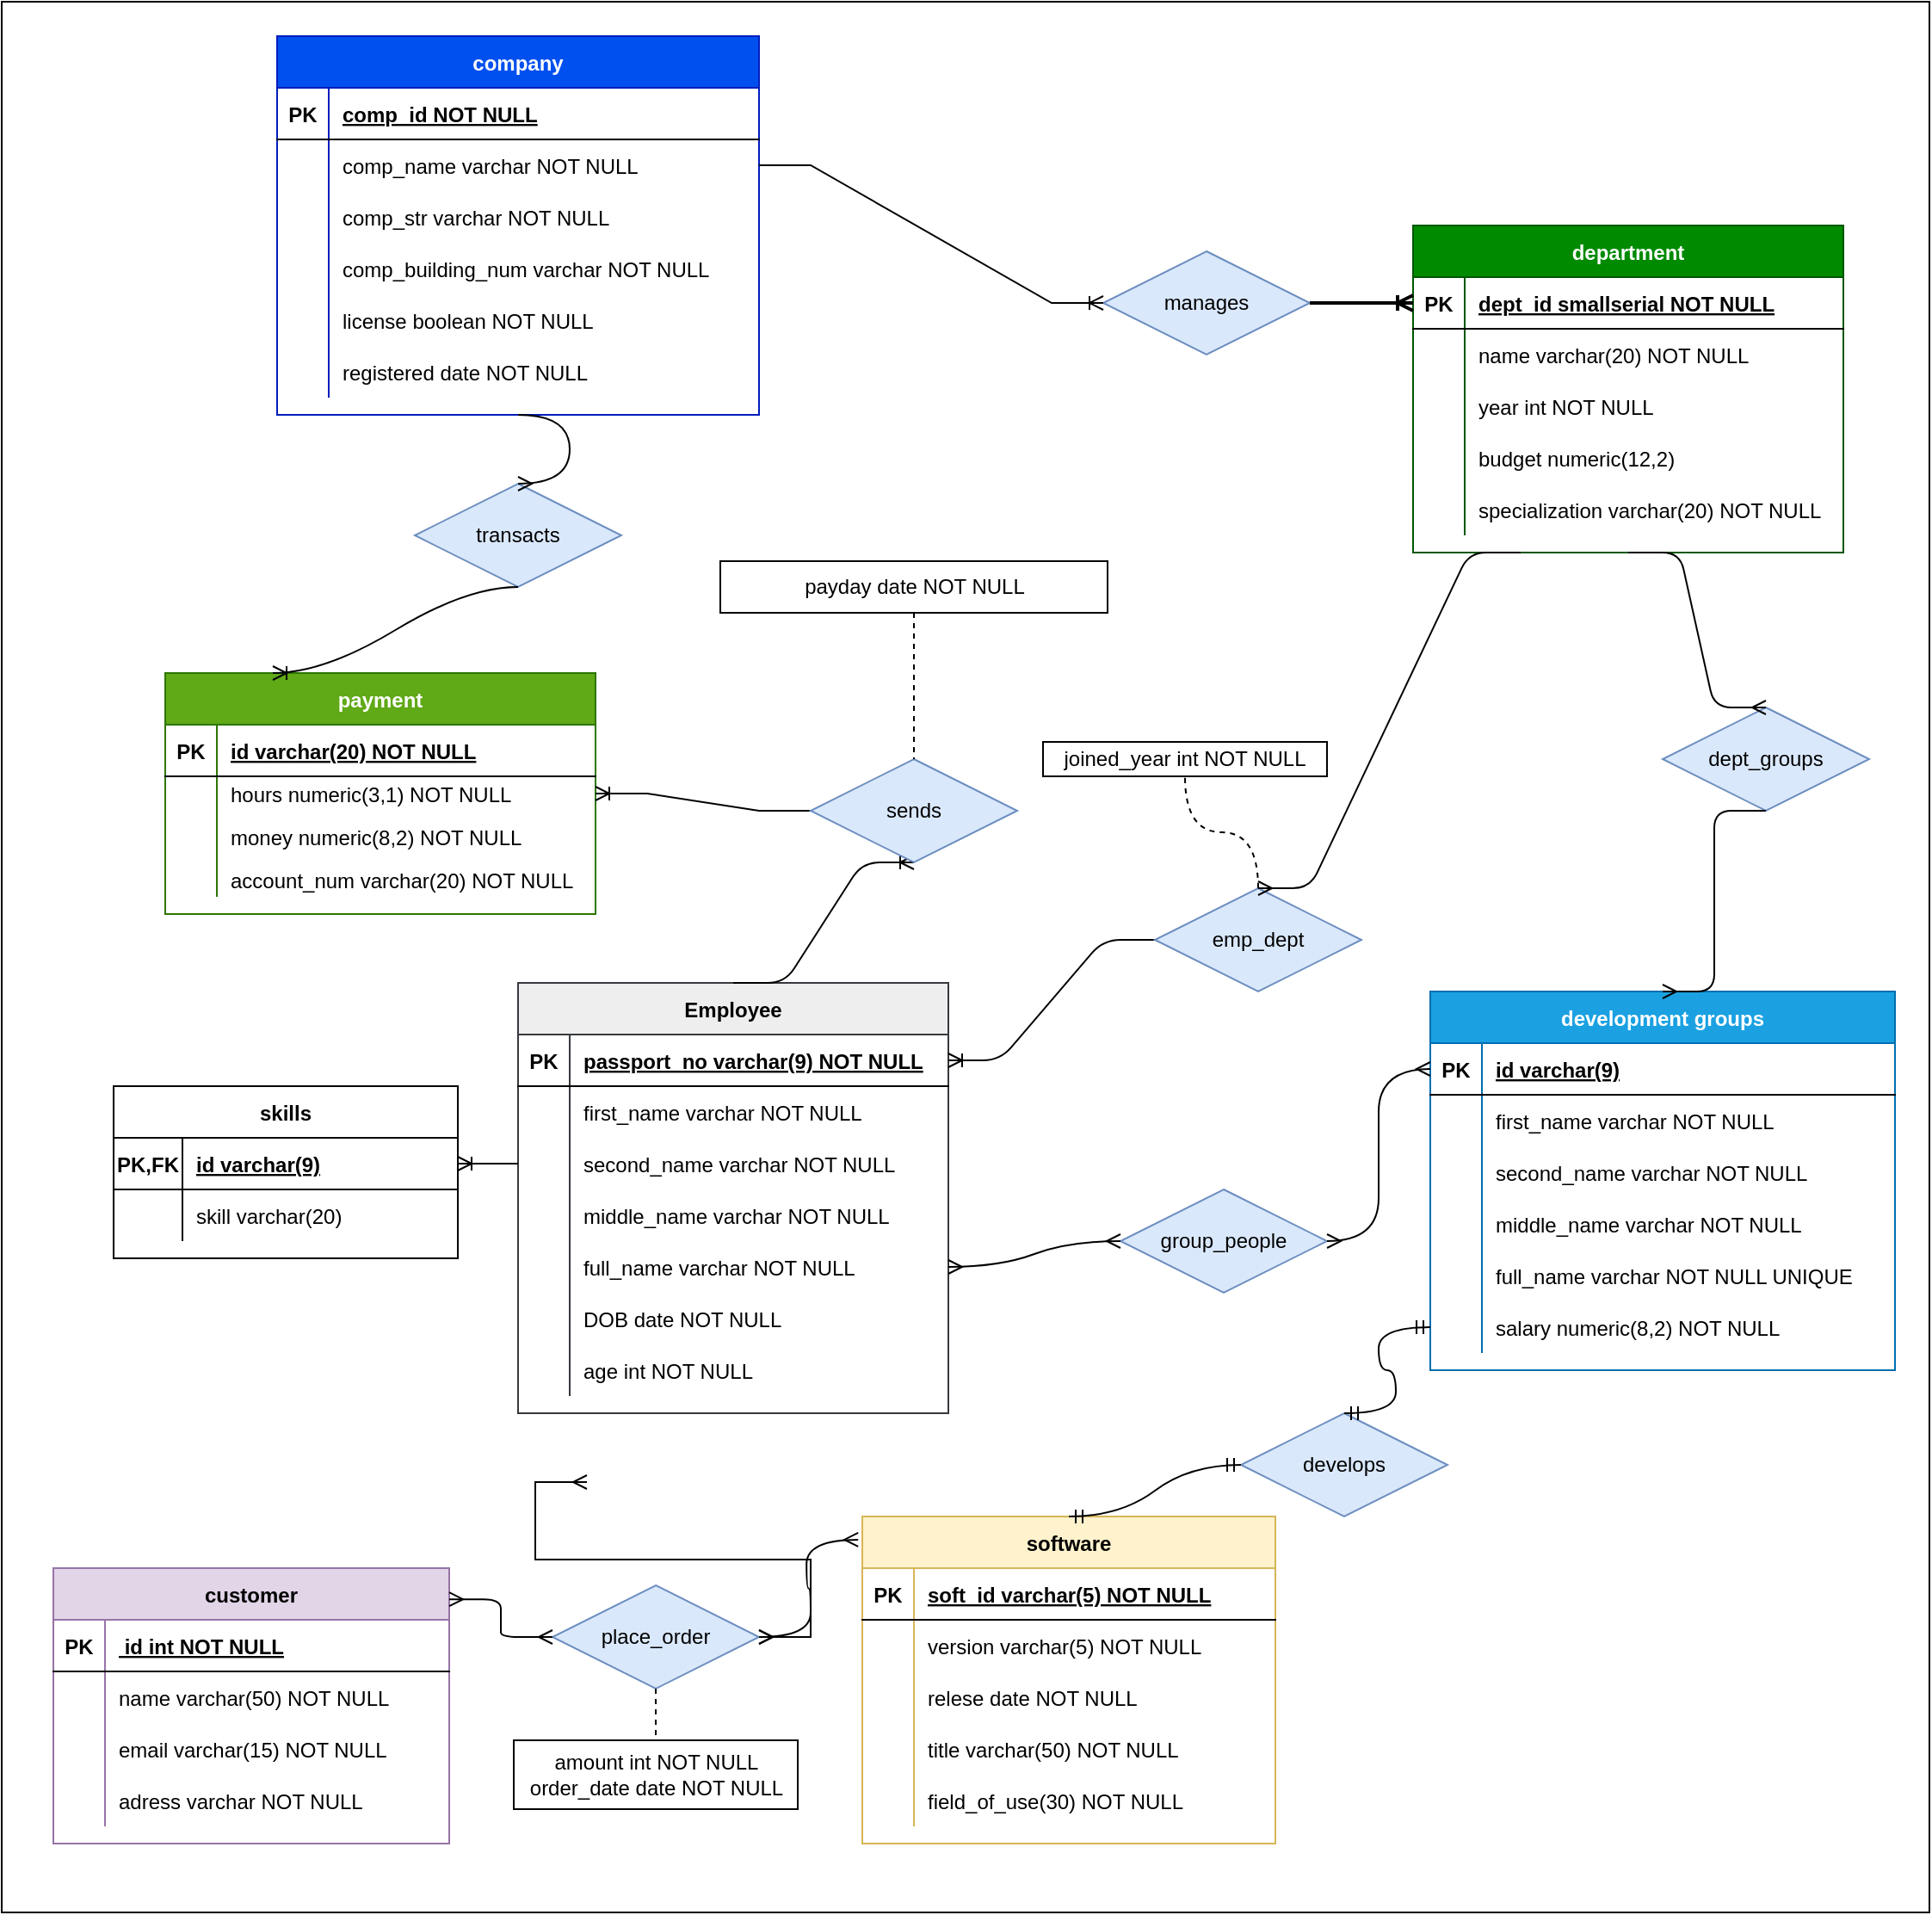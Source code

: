 <mxfile version="15.4.3" type="device"><diagram id="R2lEEEUBdFMjLlhIrx00" name="Page-1"><mxGraphModel dx="2386" dy="2462" grid="1" gridSize="10" guides="1" tooltips="1" connect="1" arrows="1" fold="1" page="1" pageScale="1" pageWidth="850" pageHeight="1100" math="0" shadow="0" extFonts="Permanent Marker^https://fonts.googleapis.com/css?family=Permanent+Marker"><root><mxCell id="0"/><mxCell id="1" parent="0"/><mxCell id="JhU7oohpDXUuP9-iR4YP-196" value="" style="rounded=0;whiteSpace=wrap;html=1;strokeColor=#000000;" vertex="1" parent="1"><mxGeometry x="160" y="-60" width="1120" height="1110" as="geometry"/></mxCell><mxCell id="JhU7oohpDXUuP9-iR4YP-2" value="Employee" style="shape=table;startSize=30;container=1;collapsible=1;childLayout=tableLayout;fixedRows=1;rowLines=0;fontStyle=1;align=center;resizeLast=1;fillColor=#eeeeee;strokeColor=#36393d;" vertex="1" parent="1"><mxGeometry x="460" y="510" width="250" height="250" as="geometry"/></mxCell><mxCell id="JhU7oohpDXUuP9-iR4YP-3" value="" style="shape=partialRectangle;collapsible=0;dropTarget=0;pointerEvents=0;fillColor=none;points=[[0,0.5],[1,0.5]];portConstraint=eastwest;top=0;left=0;right=0;bottom=1;" vertex="1" parent="JhU7oohpDXUuP9-iR4YP-2"><mxGeometry y="30" width="250" height="30" as="geometry"/></mxCell><mxCell id="JhU7oohpDXUuP9-iR4YP-4" value="PK" style="shape=partialRectangle;overflow=hidden;connectable=0;fillColor=none;top=0;left=0;bottom=0;right=0;fontStyle=1;" vertex="1" parent="JhU7oohpDXUuP9-iR4YP-3"><mxGeometry width="30" height="30" as="geometry"><mxRectangle width="30" height="30" as="alternateBounds"/></mxGeometry></mxCell><mxCell id="JhU7oohpDXUuP9-iR4YP-5" value="passport_no varchar(9) NOT NULL" style="shape=partialRectangle;overflow=hidden;connectable=0;fillColor=none;top=0;left=0;bottom=0;right=0;align=left;spacingLeft=6;fontStyle=5;" vertex="1" parent="JhU7oohpDXUuP9-iR4YP-3"><mxGeometry x="30" width="220" height="30" as="geometry"><mxRectangle width="220" height="30" as="alternateBounds"/></mxGeometry></mxCell><mxCell id="JhU7oohpDXUuP9-iR4YP-6" value="" style="shape=partialRectangle;collapsible=0;dropTarget=0;pointerEvents=0;fillColor=none;points=[[0,0.5],[1,0.5]];portConstraint=eastwest;top=0;left=0;right=0;bottom=0;" vertex="1" parent="JhU7oohpDXUuP9-iR4YP-2"><mxGeometry y="60" width="250" height="30" as="geometry"/></mxCell><mxCell id="JhU7oohpDXUuP9-iR4YP-7" value="" style="shape=partialRectangle;overflow=hidden;connectable=0;fillColor=none;top=0;left=0;bottom=0;right=0;" vertex="1" parent="JhU7oohpDXUuP9-iR4YP-6"><mxGeometry width="30" height="30" as="geometry"><mxRectangle width="30" height="30" as="alternateBounds"/></mxGeometry></mxCell><mxCell id="JhU7oohpDXUuP9-iR4YP-8" value="first_name varchar NOT NULL" style="shape=partialRectangle;overflow=hidden;connectable=0;fillColor=none;top=0;left=0;bottom=0;right=0;align=left;spacingLeft=6;" vertex="1" parent="JhU7oohpDXUuP9-iR4YP-6"><mxGeometry x="30" width="220" height="30" as="geometry"><mxRectangle width="220" height="30" as="alternateBounds"/></mxGeometry></mxCell><mxCell id="JhU7oohpDXUuP9-iR4YP-9" style="shape=partialRectangle;collapsible=0;dropTarget=0;pointerEvents=0;fillColor=none;points=[[0,0.5],[1,0.5]];portConstraint=eastwest;top=0;left=0;right=0;bottom=0;" vertex="1" parent="JhU7oohpDXUuP9-iR4YP-2"><mxGeometry y="90" width="250" height="30" as="geometry"/></mxCell><mxCell id="JhU7oohpDXUuP9-iR4YP-10" style="shape=partialRectangle;overflow=hidden;connectable=0;fillColor=none;top=0;left=0;bottom=0;right=0;" vertex="1" parent="JhU7oohpDXUuP9-iR4YP-9"><mxGeometry width="30" height="30" as="geometry"><mxRectangle width="30" height="30" as="alternateBounds"/></mxGeometry></mxCell><mxCell id="JhU7oohpDXUuP9-iR4YP-11" value="second_name varchar NOT NULL" style="shape=partialRectangle;overflow=hidden;connectable=0;fillColor=none;top=0;left=0;bottom=0;right=0;align=left;spacingLeft=6;" vertex="1" parent="JhU7oohpDXUuP9-iR4YP-9"><mxGeometry x="30" width="220" height="30" as="geometry"><mxRectangle width="220" height="30" as="alternateBounds"/></mxGeometry></mxCell><mxCell id="JhU7oohpDXUuP9-iR4YP-12" style="shape=partialRectangle;collapsible=0;dropTarget=0;pointerEvents=0;fillColor=none;points=[[0,0.5],[1,0.5]];portConstraint=eastwest;top=0;left=0;right=0;bottom=0;" vertex="1" parent="JhU7oohpDXUuP9-iR4YP-2"><mxGeometry y="120" width="250" height="30" as="geometry"/></mxCell><mxCell id="JhU7oohpDXUuP9-iR4YP-13" style="shape=partialRectangle;overflow=hidden;connectable=0;fillColor=none;top=0;left=0;bottom=0;right=0;" vertex="1" parent="JhU7oohpDXUuP9-iR4YP-12"><mxGeometry width="30" height="30" as="geometry"><mxRectangle width="30" height="30" as="alternateBounds"/></mxGeometry></mxCell><mxCell id="JhU7oohpDXUuP9-iR4YP-14" value="middle_name varchar NOT NULL" style="shape=partialRectangle;overflow=hidden;connectable=0;fillColor=none;top=0;left=0;bottom=0;right=0;align=left;spacingLeft=6;" vertex="1" parent="JhU7oohpDXUuP9-iR4YP-12"><mxGeometry x="30" width="220" height="30" as="geometry"><mxRectangle width="220" height="30" as="alternateBounds"/></mxGeometry></mxCell><mxCell id="JhU7oohpDXUuP9-iR4YP-15" style="shape=partialRectangle;collapsible=0;dropTarget=0;pointerEvents=0;fillColor=none;points=[[0,0.5],[1,0.5]];portConstraint=eastwest;top=0;left=0;right=0;bottom=0;" vertex="1" parent="JhU7oohpDXUuP9-iR4YP-2"><mxGeometry y="150" width="250" height="30" as="geometry"/></mxCell><mxCell id="JhU7oohpDXUuP9-iR4YP-16" style="shape=partialRectangle;overflow=hidden;connectable=0;fillColor=none;top=0;left=0;bottom=0;right=0;" vertex="1" parent="JhU7oohpDXUuP9-iR4YP-15"><mxGeometry width="30" height="30" as="geometry"><mxRectangle width="30" height="30" as="alternateBounds"/></mxGeometry></mxCell><mxCell id="JhU7oohpDXUuP9-iR4YP-17" value="full_name varchar NOT NULL" style="shape=partialRectangle;overflow=hidden;connectable=0;fillColor=none;top=0;left=0;bottom=0;right=0;align=left;spacingLeft=6;" vertex="1" parent="JhU7oohpDXUuP9-iR4YP-15"><mxGeometry x="30" width="220" height="30" as="geometry"><mxRectangle width="220" height="30" as="alternateBounds"/></mxGeometry></mxCell><mxCell id="JhU7oohpDXUuP9-iR4YP-18" style="shape=partialRectangle;collapsible=0;dropTarget=0;pointerEvents=0;fillColor=none;points=[[0,0.5],[1,0.5]];portConstraint=eastwest;top=0;left=0;right=0;bottom=0;" vertex="1" parent="JhU7oohpDXUuP9-iR4YP-2"><mxGeometry y="180" width="250" height="30" as="geometry"/></mxCell><mxCell id="JhU7oohpDXUuP9-iR4YP-19" style="shape=partialRectangle;overflow=hidden;connectable=0;fillColor=none;top=0;left=0;bottom=0;right=0;" vertex="1" parent="JhU7oohpDXUuP9-iR4YP-18"><mxGeometry width="30" height="30" as="geometry"><mxRectangle width="30" height="30" as="alternateBounds"/></mxGeometry></mxCell><mxCell id="JhU7oohpDXUuP9-iR4YP-20" value="DOB date NOT NULL" style="shape=partialRectangle;overflow=hidden;connectable=0;fillColor=none;top=0;left=0;bottom=0;right=0;align=left;spacingLeft=6;" vertex="1" parent="JhU7oohpDXUuP9-iR4YP-18"><mxGeometry x="30" width="220" height="30" as="geometry"><mxRectangle width="220" height="30" as="alternateBounds"/></mxGeometry></mxCell><mxCell id="JhU7oohpDXUuP9-iR4YP-21" style="shape=partialRectangle;collapsible=0;dropTarget=0;pointerEvents=0;fillColor=none;points=[[0,0.5],[1,0.5]];portConstraint=eastwest;top=0;left=0;right=0;bottom=0;" vertex="1" parent="JhU7oohpDXUuP9-iR4YP-2"><mxGeometry y="210" width="250" height="30" as="geometry"/></mxCell><mxCell id="JhU7oohpDXUuP9-iR4YP-22" style="shape=partialRectangle;overflow=hidden;connectable=0;fillColor=none;top=0;left=0;bottom=0;right=0;" vertex="1" parent="JhU7oohpDXUuP9-iR4YP-21"><mxGeometry width="30" height="30" as="geometry"><mxRectangle width="30" height="30" as="alternateBounds"/></mxGeometry></mxCell><mxCell id="JhU7oohpDXUuP9-iR4YP-23" value="age int NOT NULL" style="shape=partialRectangle;overflow=hidden;connectable=0;fillColor=none;top=0;left=0;bottom=0;right=0;align=left;spacingLeft=6;" vertex="1" parent="JhU7oohpDXUuP9-iR4YP-21"><mxGeometry x="30" width="220" height="30" as="geometry"><mxRectangle width="220" height="30" as="alternateBounds"/></mxGeometry></mxCell><mxCell id="JhU7oohpDXUuP9-iR4YP-24" value="payment" style="shape=table;startSize=30;container=1;collapsible=1;childLayout=tableLayout;fixedRows=1;rowLines=0;fontStyle=1;align=center;resizeLast=1;fillColor=#60a917;strokeColor=#2D7600;fontColor=#ffffff;" vertex="1" parent="1"><mxGeometry x="255" y="330" width="250" height="140" as="geometry"/></mxCell><mxCell id="JhU7oohpDXUuP9-iR4YP-25" value="" style="shape=partialRectangle;collapsible=0;dropTarget=0;pointerEvents=0;fillColor=none;points=[[0,0.5],[1,0.5]];portConstraint=eastwest;top=0;left=0;right=0;bottom=1;" vertex="1" parent="JhU7oohpDXUuP9-iR4YP-24"><mxGeometry y="30" width="250" height="30" as="geometry"/></mxCell><mxCell id="JhU7oohpDXUuP9-iR4YP-26" value="PK" style="shape=partialRectangle;overflow=hidden;connectable=0;fillColor=none;top=0;left=0;bottom=0;right=0;fontStyle=1;" vertex="1" parent="JhU7oohpDXUuP9-iR4YP-25"><mxGeometry width="30" height="30" as="geometry"><mxRectangle width="30" height="30" as="alternateBounds"/></mxGeometry></mxCell><mxCell id="JhU7oohpDXUuP9-iR4YP-27" value="id varchar(20) NOT NULL " style="shape=partialRectangle;overflow=hidden;connectable=0;fillColor=none;top=0;left=0;bottom=0;right=0;align=left;spacingLeft=6;fontStyle=5;" vertex="1" parent="JhU7oohpDXUuP9-iR4YP-25"><mxGeometry x="30" width="220" height="30" as="geometry"><mxRectangle width="220" height="30" as="alternateBounds"/></mxGeometry></mxCell><mxCell id="JhU7oohpDXUuP9-iR4YP-161" style="shape=partialRectangle;collapsible=0;dropTarget=0;pointerEvents=0;fillColor=none;points=[[0,0.5],[1,0.5]];portConstraint=eastwest;top=0;left=0;right=0;bottom=0;" vertex="1" parent="JhU7oohpDXUuP9-iR4YP-24"><mxGeometry y="60" width="250" height="20" as="geometry"/></mxCell><mxCell id="JhU7oohpDXUuP9-iR4YP-162" style="shape=partialRectangle;overflow=hidden;connectable=0;fillColor=none;top=0;left=0;bottom=0;right=0;" vertex="1" parent="JhU7oohpDXUuP9-iR4YP-161"><mxGeometry width="30" height="20" as="geometry"><mxRectangle width="30" height="20" as="alternateBounds"/></mxGeometry></mxCell><mxCell id="JhU7oohpDXUuP9-iR4YP-163" value="hours numeric(3,1) NOT NULL" style="shape=partialRectangle;overflow=hidden;connectable=0;fillColor=none;top=0;left=0;bottom=0;right=0;align=left;spacingLeft=6;" vertex="1" parent="JhU7oohpDXUuP9-iR4YP-161"><mxGeometry x="30" width="220" height="20" as="geometry"><mxRectangle width="220" height="20" as="alternateBounds"/></mxGeometry></mxCell><mxCell id="JhU7oohpDXUuP9-iR4YP-28" value="" style="shape=partialRectangle;collapsible=0;dropTarget=0;pointerEvents=0;fillColor=none;points=[[0,0.5],[1,0.5]];portConstraint=eastwest;top=0;left=0;right=0;bottom=0;" vertex="1" parent="JhU7oohpDXUuP9-iR4YP-24"><mxGeometry y="80" width="250" height="30" as="geometry"/></mxCell><mxCell id="JhU7oohpDXUuP9-iR4YP-29" value="" style="shape=partialRectangle;overflow=hidden;connectable=0;fillColor=none;top=0;left=0;bottom=0;right=0;" vertex="1" parent="JhU7oohpDXUuP9-iR4YP-28"><mxGeometry width="30" height="30" as="geometry"><mxRectangle width="30" height="30" as="alternateBounds"/></mxGeometry></mxCell><mxCell id="JhU7oohpDXUuP9-iR4YP-30" value="money numeric(8,2) NOT NULL" style="shape=partialRectangle;overflow=hidden;connectable=0;fillColor=none;top=0;left=0;bottom=0;right=0;align=left;spacingLeft=6;" vertex="1" parent="JhU7oohpDXUuP9-iR4YP-28"><mxGeometry x="30" width="220" height="30" as="geometry"><mxRectangle width="220" height="30" as="alternateBounds"/></mxGeometry></mxCell><mxCell id="JhU7oohpDXUuP9-iR4YP-164" style="shape=partialRectangle;collapsible=0;dropTarget=0;pointerEvents=0;fillColor=none;points=[[0,0.5],[1,0.5]];portConstraint=eastwest;top=0;left=0;right=0;bottom=0;" vertex="1" parent="JhU7oohpDXUuP9-iR4YP-24"><mxGeometry y="110" width="250" height="20" as="geometry"/></mxCell><mxCell id="JhU7oohpDXUuP9-iR4YP-165" style="shape=partialRectangle;overflow=hidden;connectable=0;fillColor=none;top=0;left=0;bottom=0;right=0;" vertex="1" parent="JhU7oohpDXUuP9-iR4YP-164"><mxGeometry width="30" height="20" as="geometry"><mxRectangle width="30" height="20" as="alternateBounds"/></mxGeometry></mxCell><mxCell id="JhU7oohpDXUuP9-iR4YP-166" value="account_num varchar(20) NOT NULL" style="shape=partialRectangle;overflow=hidden;connectable=0;fillColor=none;top=0;left=0;bottom=0;right=0;align=left;spacingLeft=6;" vertex="1" parent="JhU7oohpDXUuP9-iR4YP-164"><mxGeometry x="30" width="220" height="20" as="geometry"><mxRectangle width="220" height="20" as="alternateBounds"/></mxGeometry></mxCell><mxCell id="JhU7oohpDXUuP9-iR4YP-31" value="" style="edgeStyle=entityRelationEdgeStyle;fontSize=12;html=1;endArrow=ERoneToMany;rounded=0;exitX=0;exitY=0.5;exitDx=0;exitDy=0;" edge="1" parent="1" source="JhU7oohpDXUuP9-iR4YP-41" target="JhU7oohpDXUuP9-iR4YP-161"><mxGeometry width="100" height="100" relative="1" as="geometry"><mxPoint x="570" y="350" as="sourcePoint"/><mxPoint x="530" y="200" as="targetPoint"/></mxGeometry></mxCell><mxCell id="JhU7oohpDXUuP9-iR4YP-32" value="" style="edgeStyle=entityRelationEdgeStyle;fontSize=12;html=1;endArrow=ERoneToMany;rounded=1;entryX=0.5;entryY=1;entryDx=0;entryDy=0;exitX=0.5;exitY=0;exitDx=0;exitDy=0;" edge="1" parent="1" source="JhU7oohpDXUuP9-iR4YP-2" target="JhU7oohpDXUuP9-iR4YP-41"><mxGeometry width="100" height="100" relative="1" as="geometry"><mxPoint x="720" y="460" as="sourcePoint"/><mxPoint x="510" y="320" as="targetPoint"/></mxGeometry></mxCell><mxCell id="JhU7oohpDXUuP9-iR4YP-33" value="skills" style="shape=table;startSize=30;container=1;collapsible=1;childLayout=tableLayout;fixedRows=1;rowLines=0;fontStyle=1;align=center;resizeLast=1;strokeColor=default;" vertex="1" parent="1"><mxGeometry x="225" y="570" width="200" height="100" as="geometry"/></mxCell><mxCell id="JhU7oohpDXUuP9-iR4YP-34" value="" style="shape=partialRectangle;collapsible=0;dropTarget=0;pointerEvents=0;fillColor=none;top=0;left=0;bottom=1;right=0;points=[[0,0.5],[1,0.5]];portConstraint=eastwest;strokeColor=default;" vertex="1" parent="JhU7oohpDXUuP9-iR4YP-33"><mxGeometry y="30" width="200" height="30" as="geometry"/></mxCell><mxCell id="JhU7oohpDXUuP9-iR4YP-35" value="PK,FK" style="shape=partialRectangle;connectable=0;fillColor=none;top=0;left=0;bottom=0;right=0;fontStyle=1;overflow=hidden;strokeColor=default;" vertex="1" parent="JhU7oohpDXUuP9-iR4YP-34"><mxGeometry width="40" height="30" as="geometry"><mxRectangle width="40" height="30" as="alternateBounds"/></mxGeometry></mxCell><mxCell id="JhU7oohpDXUuP9-iR4YP-36" value="id varchar(9)" style="shape=partialRectangle;connectable=0;fillColor=none;top=0;left=0;bottom=0;right=0;align=left;spacingLeft=6;fontStyle=5;overflow=hidden;strokeColor=default;" vertex="1" parent="JhU7oohpDXUuP9-iR4YP-34"><mxGeometry x="40" width="160" height="30" as="geometry"><mxRectangle width="160" height="30" as="alternateBounds"/></mxGeometry></mxCell><mxCell id="JhU7oohpDXUuP9-iR4YP-37" value="" style="shape=partialRectangle;collapsible=0;dropTarget=0;pointerEvents=0;fillColor=none;top=0;left=0;bottom=0;right=0;points=[[0,0.5],[1,0.5]];portConstraint=eastwest;strokeColor=default;" vertex="1" parent="JhU7oohpDXUuP9-iR4YP-33"><mxGeometry y="60" width="200" height="30" as="geometry"/></mxCell><mxCell id="JhU7oohpDXUuP9-iR4YP-38" value="" style="shape=partialRectangle;connectable=0;fillColor=none;top=0;left=0;bottom=0;right=0;editable=1;overflow=hidden;strokeColor=default;" vertex="1" parent="JhU7oohpDXUuP9-iR4YP-37"><mxGeometry width="40" height="30" as="geometry"><mxRectangle width="40" height="30" as="alternateBounds"/></mxGeometry></mxCell><mxCell id="JhU7oohpDXUuP9-iR4YP-39" value="skill varchar(20)" style="shape=partialRectangle;connectable=0;fillColor=none;top=0;left=0;bottom=0;right=0;align=left;spacingLeft=6;overflow=hidden;strokeColor=default;" vertex="1" parent="JhU7oohpDXUuP9-iR4YP-37"><mxGeometry x="40" width="160" height="30" as="geometry"><mxRectangle width="160" height="30" as="alternateBounds"/></mxGeometry></mxCell><mxCell id="JhU7oohpDXUuP9-iR4YP-40" value="" style="edgeStyle=entityRelationEdgeStyle;fontSize=12;html=1;endArrow=ERoneToMany;rounded=0;exitX=0;exitY=0.5;exitDx=0;exitDy=0;entryX=1;entryY=0.5;entryDx=0;entryDy=0;" edge="1" parent="1" source="JhU7oohpDXUuP9-iR4YP-9" target="JhU7oohpDXUuP9-iR4YP-34"><mxGeometry width="100" height="100" relative="1" as="geometry"><mxPoint x="500" y="600" as="sourcePoint"/><mxPoint x="600" y="500" as="targetPoint"/></mxGeometry></mxCell><mxCell id="JhU7oohpDXUuP9-iR4YP-41" value="sends" style="shape=rhombus;perimeter=rhombusPerimeter;whiteSpace=wrap;html=1;align=center;strokeColor=#6c8ebf;fillColor=#dae8fc;" vertex="1" parent="1"><mxGeometry x="630" y="380" width="120" height="60" as="geometry"/></mxCell><mxCell id="JhU7oohpDXUuP9-iR4YP-42" value="&lt;span style=&quot;text-align: left&quot;&gt;payday date NOT NULL&lt;/span&gt;" style="whiteSpace=wrap;html=1;align=center;strokeColor=default;" vertex="1" parent="1"><mxGeometry x="577.5" y="265" width="225" height="30" as="geometry"/></mxCell><mxCell id="JhU7oohpDXUuP9-iR4YP-43" value="" style="endArrow=none;html=1;rounded=0;dashed=1;edgeStyle=orthogonalEdgeStyle;exitX=0.5;exitY=1;exitDx=0;exitDy=0;entryX=0.5;entryY=0;entryDx=0;entryDy=0;" edge="1" parent="1" source="JhU7oohpDXUuP9-iR4YP-42" target="JhU7oohpDXUuP9-iR4YP-41"><mxGeometry relative="1" as="geometry"><mxPoint x="560" y="320" as="sourcePoint"/><mxPoint x="720" y="320" as="targetPoint"/></mxGeometry></mxCell><mxCell id="JhU7oohpDXUuP9-iR4YP-44" value="customer" style="shape=table;startSize=30;container=1;collapsible=1;childLayout=tableLayout;fixedRows=1;rowLines=0;fontStyle=1;align=center;resizeLast=1;strokeColor=#9673a6;fillColor=#e1d5e7;" vertex="1" parent="1"><mxGeometry x="190" y="850" width="230" height="160" as="geometry"/></mxCell><mxCell id="JhU7oohpDXUuP9-iR4YP-45" value="" style="shape=partialRectangle;collapsible=0;dropTarget=0;pointerEvents=0;fillColor=none;top=0;left=0;bottom=1;right=0;points=[[0,0.5],[1,0.5]];portConstraint=eastwest;strokeColor=default;" vertex="1" parent="JhU7oohpDXUuP9-iR4YP-44"><mxGeometry y="30" width="230" height="30" as="geometry"/></mxCell><mxCell id="JhU7oohpDXUuP9-iR4YP-46" value="PK" style="shape=partialRectangle;connectable=0;fillColor=none;top=0;left=0;bottom=0;right=0;fontStyle=1;overflow=hidden;strokeColor=default;" vertex="1" parent="JhU7oohpDXUuP9-iR4YP-45"><mxGeometry width="30" height="30" as="geometry"><mxRectangle width="30" height="30" as="alternateBounds"/></mxGeometry></mxCell><mxCell id="JhU7oohpDXUuP9-iR4YP-47" value=" id int NOT NULL" style="shape=partialRectangle;connectable=0;fillColor=none;top=0;left=0;bottom=0;right=0;align=left;spacingLeft=6;fontStyle=5;overflow=hidden;strokeColor=default;" vertex="1" parent="JhU7oohpDXUuP9-iR4YP-45"><mxGeometry x="30" width="200" height="30" as="geometry"><mxRectangle width="200" height="30" as="alternateBounds"/></mxGeometry></mxCell><mxCell id="JhU7oohpDXUuP9-iR4YP-48" value="" style="shape=partialRectangle;collapsible=0;dropTarget=0;pointerEvents=0;fillColor=none;top=0;left=0;bottom=0;right=0;points=[[0,0.5],[1,0.5]];portConstraint=eastwest;strokeColor=default;" vertex="1" parent="JhU7oohpDXUuP9-iR4YP-44"><mxGeometry y="60" width="230" height="30" as="geometry"/></mxCell><mxCell id="JhU7oohpDXUuP9-iR4YP-49" value="" style="shape=partialRectangle;connectable=0;fillColor=none;top=0;left=0;bottom=0;right=0;editable=1;overflow=hidden;strokeColor=default;" vertex="1" parent="JhU7oohpDXUuP9-iR4YP-48"><mxGeometry width="30" height="30" as="geometry"><mxRectangle width="30" height="30" as="alternateBounds"/></mxGeometry></mxCell><mxCell id="JhU7oohpDXUuP9-iR4YP-50" value="name varchar(50) NOT NULL" style="shape=partialRectangle;connectable=0;fillColor=none;top=0;left=0;bottom=0;right=0;align=left;spacingLeft=6;overflow=hidden;strokeColor=default;" vertex="1" parent="JhU7oohpDXUuP9-iR4YP-48"><mxGeometry x="30" width="200" height="30" as="geometry"><mxRectangle width="200" height="30" as="alternateBounds"/></mxGeometry></mxCell><mxCell id="JhU7oohpDXUuP9-iR4YP-51" value="" style="shape=partialRectangle;collapsible=0;dropTarget=0;pointerEvents=0;fillColor=none;top=0;left=0;bottom=0;right=0;points=[[0,0.5],[1,0.5]];portConstraint=eastwest;strokeColor=default;" vertex="1" parent="JhU7oohpDXUuP9-iR4YP-44"><mxGeometry y="90" width="230" height="30" as="geometry"/></mxCell><mxCell id="JhU7oohpDXUuP9-iR4YP-52" value="" style="shape=partialRectangle;connectable=0;fillColor=none;top=0;left=0;bottom=0;right=0;editable=1;overflow=hidden;strokeColor=default;" vertex="1" parent="JhU7oohpDXUuP9-iR4YP-51"><mxGeometry width="30" height="30" as="geometry"><mxRectangle width="30" height="30" as="alternateBounds"/></mxGeometry></mxCell><mxCell id="JhU7oohpDXUuP9-iR4YP-53" value="email varchar(15) NOT NULL" style="shape=partialRectangle;connectable=0;fillColor=none;top=0;left=0;bottom=0;right=0;align=left;spacingLeft=6;overflow=hidden;strokeColor=default;" vertex="1" parent="JhU7oohpDXUuP9-iR4YP-51"><mxGeometry x="30" width="200" height="30" as="geometry"><mxRectangle width="200" height="30" as="alternateBounds"/></mxGeometry></mxCell><mxCell id="JhU7oohpDXUuP9-iR4YP-54" value="" style="shape=partialRectangle;collapsible=0;dropTarget=0;pointerEvents=0;fillColor=none;top=0;left=0;bottom=0;right=0;points=[[0,0.5],[1,0.5]];portConstraint=eastwest;strokeColor=default;" vertex="1" parent="JhU7oohpDXUuP9-iR4YP-44"><mxGeometry y="120" width="230" height="30" as="geometry"/></mxCell><mxCell id="JhU7oohpDXUuP9-iR4YP-55" value="" style="shape=partialRectangle;connectable=0;fillColor=none;top=0;left=0;bottom=0;right=0;editable=1;overflow=hidden;strokeColor=default;" vertex="1" parent="JhU7oohpDXUuP9-iR4YP-54"><mxGeometry width="30" height="30" as="geometry"><mxRectangle width="30" height="30" as="alternateBounds"/></mxGeometry></mxCell><mxCell id="JhU7oohpDXUuP9-iR4YP-56" value="adress varchar NOT NULL" style="shape=partialRectangle;connectable=0;fillColor=none;top=0;left=0;bottom=0;right=0;align=left;spacingLeft=6;overflow=hidden;strokeColor=default;" vertex="1" parent="JhU7oohpDXUuP9-iR4YP-54"><mxGeometry x="30" width="200" height="30" as="geometry"><mxRectangle width="200" height="30" as="alternateBounds"/></mxGeometry></mxCell><mxCell id="JhU7oohpDXUuP9-iR4YP-80" value="place_order" style="shape=rhombus;perimeter=rhombusPerimeter;whiteSpace=wrap;html=1;align=center;strokeColor=#6c8ebf;fillColor=#dae8fc;" vertex="1" parent="1"><mxGeometry x="480" y="860" width="120" height="60" as="geometry"/></mxCell><mxCell id="JhU7oohpDXUuP9-iR4YP-81" value="development groups" style="shape=table;startSize=30;container=1;collapsible=1;childLayout=tableLayout;fixedRows=1;rowLines=0;fontStyle=1;align=center;resizeLast=1;strokeColor=#006EAF;fillColor=#1ba1e2;fontColor=#ffffff;" vertex="1" parent="1"><mxGeometry x="990" y="515" width="270" height="220" as="geometry"/></mxCell><mxCell id="JhU7oohpDXUuP9-iR4YP-82" value="" style="shape=partialRectangle;collapsible=0;dropTarget=0;pointerEvents=0;fillColor=none;top=0;left=0;bottom=1;right=0;points=[[0,0.5],[1,0.5]];portConstraint=eastwest;strokeColor=#000000;" vertex="1" parent="JhU7oohpDXUuP9-iR4YP-81"><mxGeometry y="30" width="270" height="30" as="geometry"/></mxCell><mxCell id="JhU7oohpDXUuP9-iR4YP-83" value="PK" style="shape=partialRectangle;connectable=0;fillColor=none;top=0;left=0;bottom=0;right=0;fontStyle=1;overflow=hidden;strokeColor=#000000;" vertex="1" parent="JhU7oohpDXUuP9-iR4YP-82"><mxGeometry width="30" height="30" as="geometry"><mxRectangle width="30" height="30" as="alternateBounds"/></mxGeometry></mxCell><mxCell id="JhU7oohpDXUuP9-iR4YP-84" value="id varchar(9)" style="shape=partialRectangle;connectable=0;fillColor=none;top=0;left=0;bottom=0;right=0;align=left;spacingLeft=6;fontStyle=5;overflow=hidden;strokeColor=#000000;" vertex="1" parent="JhU7oohpDXUuP9-iR4YP-82"><mxGeometry x="30" width="240" height="30" as="geometry"><mxRectangle width="240" height="30" as="alternateBounds"/></mxGeometry></mxCell><mxCell id="JhU7oohpDXUuP9-iR4YP-85" value="" style="shape=partialRectangle;collapsible=0;dropTarget=0;pointerEvents=0;fillColor=none;top=0;left=0;bottom=0;right=0;points=[[0,0.5],[1,0.5]];portConstraint=eastwest;strokeColor=#000000;" vertex="1" parent="JhU7oohpDXUuP9-iR4YP-81"><mxGeometry y="60" width="270" height="30" as="geometry"/></mxCell><mxCell id="JhU7oohpDXUuP9-iR4YP-86" value="" style="shape=partialRectangle;connectable=0;fillColor=none;top=0;left=0;bottom=0;right=0;editable=1;overflow=hidden;strokeColor=#000000;" vertex="1" parent="JhU7oohpDXUuP9-iR4YP-85"><mxGeometry width="30" height="30" as="geometry"><mxRectangle width="30" height="30" as="alternateBounds"/></mxGeometry></mxCell><mxCell id="JhU7oohpDXUuP9-iR4YP-87" value="first_name varchar NOT NULL" style="shape=partialRectangle;connectable=0;fillColor=none;top=0;left=0;bottom=0;right=0;align=left;spacingLeft=6;overflow=hidden;strokeColor=#000000;" vertex="1" parent="JhU7oohpDXUuP9-iR4YP-85"><mxGeometry x="30" width="240" height="30" as="geometry"><mxRectangle width="240" height="30" as="alternateBounds"/></mxGeometry></mxCell><mxCell id="JhU7oohpDXUuP9-iR4YP-88" value="" style="shape=partialRectangle;collapsible=0;dropTarget=0;pointerEvents=0;fillColor=none;top=0;left=0;bottom=0;right=0;points=[[0,0.5],[1,0.5]];portConstraint=eastwest;strokeColor=#000000;" vertex="1" parent="JhU7oohpDXUuP9-iR4YP-81"><mxGeometry y="90" width="270" height="30" as="geometry"/></mxCell><mxCell id="JhU7oohpDXUuP9-iR4YP-89" value="" style="shape=partialRectangle;connectable=0;fillColor=none;top=0;left=0;bottom=0;right=0;editable=1;overflow=hidden;strokeColor=#000000;" vertex="1" parent="JhU7oohpDXUuP9-iR4YP-88"><mxGeometry width="30" height="30" as="geometry"><mxRectangle width="30" height="30" as="alternateBounds"/></mxGeometry></mxCell><mxCell id="JhU7oohpDXUuP9-iR4YP-90" value="second_name varchar NOT NULL" style="shape=partialRectangle;connectable=0;fillColor=none;top=0;left=0;bottom=0;right=0;align=left;spacingLeft=6;overflow=hidden;strokeColor=#000000;" vertex="1" parent="JhU7oohpDXUuP9-iR4YP-88"><mxGeometry x="30" width="240" height="30" as="geometry"><mxRectangle width="240" height="30" as="alternateBounds"/></mxGeometry></mxCell><mxCell id="JhU7oohpDXUuP9-iR4YP-91" value="" style="shape=partialRectangle;collapsible=0;dropTarget=0;pointerEvents=0;fillColor=none;top=0;left=0;bottom=0;right=0;points=[[0,0.5],[1,0.5]];portConstraint=eastwest;strokeColor=#000000;" vertex="1" parent="JhU7oohpDXUuP9-iR4YP-81"><mxGeometry y="120" width="270" height="30" as="geometry"/></mxCell><mxCell id="JhU7oohpDXUuP9-iR4YP-92" value="" style="shape=partialRectangle;connectable=0;fillColor=none;top=0;left=0;bottom=0;right=0;editable=1;overflow=hidden;strokeColor=#000000;" vertex="1" parent="JhU7oohpDXUuP9-iR4YP-91"><mxGeometry width="30" height="30" as="geometry"><mxRectangle width="30" height="30" as="alternateBounds"/></mxGeometry></mxCell><mxCell id="JhU7oohpDXUuP9-iR4YP-93" value="middle_name varchar NOT NULL" style="shape=partialRectangle;connectable=0;fillColor=none;top=0;left=0;bottom=0;right=0;align=left;spacingLeft=6;overflow=hidden;strokeColor=#000000;" vertex="1" parent="JhU7oohpDXUuP9-iR4YP-91"><mxGeometry x="30" width="240" height="30" as="geometry"><mxRectangle width="240" height="30" as="alternateBounds"/></mxGeometry></mxCell><mxCell id="JhU7oohpDXUuP9-iR4YP-94" style="shape=partialRectangle;collapsible=0;dropTarget=0;pointerEvents=0;fillColor=none;top=0;left=0;bottom=0;right=0;points=[[0,0.5],[1,0.5]];portConstraint=eastwest;strokeColor=#000000;" vertex="1" parent="JhU7oohpDXUuP9-iR4YP-81"><mxGeometry y="150" width="270" height="30" as="geometry"/></mxCell><mxCell id="JhU7oohpDXUuP9-iR4YP-95" style="shape=partialRectangle;connectable=0;fillColor=none;top=0;left=0;bottom=0;right=0;editable=1;overflow=hidden;strokeColor=#000000;" vertex="1" parent="JhU7oohpDXUuP9-iR4YP-94"><mxGeometry width="30" height="30" as="geometry"><mxRectangle width="30" height="30" as="alternateBounds"/></mxGeometry></mxCell><mxCell id="JhU7oohpDXUuP9-iR4YP-96" value="full_name varchar NOT NULL UNIQUE" style="shape=partialRectangle;connectable=0;fillColor=none;top=0;left=0;bottom=0;right=0;align=left;spacingLeft=6;overflow=hidden;strokeColor=#000000;" vertex="1" parent="JhU7oohpDXUuP9-iR4YP-94"><mxGeometry x="30" width="240" height="30" as="geometry"><mxRectangle width="240" height="30" as="alternateBounds"/></mxGeometry></mxCell><mxCell id="JhU7oohpDXUuP9-iR4YP-97" style="shape=partialRectangle;collapsible=0;dropTarget=0;pointerEvents=0;fillColor=none;top=0;left=0;bottom=0;right=0;points=[[0,0.5],[1,0.5]];portConstraint=eastwest;strokeColor=#000000;" vertex="1" parent="JhU7oohpDXUuP9-iR4YP-81"><mxGeometry y="180" width="270" height="30" as="geometry"/></mxCell><mxCell id="JhU7oohpDXUuP9-iR4YP-98" style="shape=partialRectangle;connectable=0;fillColor=none;top=0;left=0;bottom=0;right=0;editable=1;overflow=hidden;strokeColor=#000000;" vertex="1" parent="JhU7oohpDXUuP9-iR4YP-97"><mxGeometry width="30" height="30" as="geometry"><mxRectangle width="30" height="30" as="alternateBounds"/></mxGeometry></mxCell><mxCell id="JhU7oohpDXUuP9-iR4YP-99" value="salary numeric(8,2) NOT NULL" style="shape=partialRectangle;connectable=0;fillColor=none;top=0;left=0;bottom=0;right=0;align=left;spacingLeft=6;overflow=hidden;strokeColor=#000000;" vertex="1" parent="JhU7oohpDXUuP9-iR4YP-97"><mxGeometry x="30" width="240" height="30" as="geometry"><mxRectangle width="240" height="30" as="alternateBounds"/></mxGeometry></mxCell><mxCell id="JhU7oohpDXUuP9-iR4YP-100" value="department" style="shape=table;startSize=30;container=1;collapsible=1;childLayout=tableLayout;fixedRows=1;rowLines=0;fontStyle=1;align=center;resizeLast=1;strokeColor=#005700;fillColor=#008a00;fontColor=#ffffff;" vertex="1" parent="1"><mxGeometry x="980" y="70" width="250" height="190" as="geometry"/></mxCell><mxCell id="JhU7oohpDXUuP9-iR4YP-101" value="" style="shape=partialRectangle;collapsible=0;dropTarget=0;pointerEvents=0;fillColor=none;top=0;left=0;bottom=1;right=0;points=[[0,0.5],[1,0.5]];portConstraint=eastwest;strokeColor=#000000;" vertex="1" parent="JhU7oohpDXUuP9-iR4YP-100"><mxGeometry y="30" width="250" height="30" as="geometry"/></mxCell><mxCell id="JhU7oohpDXUuP9-iR4YP-102" value="PK" style="shape=partialRectangle;connectable=0;fillColor=none;top=0;left=0;bottom=0;right=0;fontStyle=1;overflow=hidden;strokeColor=#000000;" vertex="1" parent="JhU7oohpDXUuP9-iR4YP-101"><mxGeometry width="30" height="30" as="geometry"><mxRectangle width="30" height="30" as="alternateBounds"/></mxGeometry></mxCell><mxCell id="JhU7oohpDXUuP9-iR4YP-103" value="dept_id smallserial NOT NULL" style="shape=partialRectangle;connectable=0;fillColor=none;top=0;left=0;bottom=0;right=0;align=left;spacingLeft=6;fontStyle=5;overflow=hidden;strokeColor=#000000;" vertex="1" parent="JhU7oohpDXUuP9-iR4YP-101"><mxGeometry x="30" width="220" height="30" as="geometry"><mxRectangle width="220" height="30" as="alternateBounds"/></mxGeometry></mxCell><mxCell id="JhU7oohpDXUuP9-iR4YP-104" value="" style="shape=partialRectangle;collapsible=0;dropTarget=0;pointerEvents=0;fillColor=none;top=0;left=0;bottom=0;right=0;points=[[0,0.5],[1,0.5]];portConstraint=eastwest;strokeColor=#000000;" vertex="1" parent="JhU7oohpDXUuP9-iR4YP-100"><mxGeometry y="60" width="250" height="30" as="geometry"/></mxCell><mxCell id="JhU7oohpDXUuP9-iR4YP-105" value="" style="shape=partialRectangle;connectable=0;fillColor=none;top=0;left=0;bottom=0;right=0;editable=1;overflow=hidden;strokeColor=#000000;" vertex="1" parent="JhU7oohpDXUuP9-iR4YP-104"><mxGeometry width="30" height="30" as="geometry"><mxRectangle width="30" height="30" as="alternateBounds"/></mxGeometry></mxCell><mxCell id="JhU7oohpDXUuP9-iR4YP-106" value="name varchar(20) NOT NULL" style="shape=partialRectangle;connectable=0;fillColor=none;top=0;left=0;bottom=0;right=0;align=left;spacingLeft=6;overflow=hidden;strokeColor=#000000;" vertex="1" parent="JhU7oohpDXUuP9-iR4YP-104"><mxGeometry x="30" width="220" height="30" as="geometry"><mxRectangle width="220" height="30" as="alternateBounds"/></mxGeometry></mxCell><mxCell id="JhU7oohpDXUuP9-iR4YP-107" value="" style="shape=partialRectangle;collapsible=0;dropTarget=0;pointerEvents=0;fillColor=none;top=0;left=0;bottom=0;right=0;points=[[0,0.5],[1,0.5]];portConstraint=eastwest;strokeColor=#000000;" vertex="1" parent="JhU7oohpDXUuP9-iR4YP-100"><mxGeometry y="90" width="250" height="30" as="geometry"/></mxCell><mxCell id="JhU7oohpDXUuP9-iR4YP-108" value="" style="shape=partialRectangle;connectable=0;fillColor=none;top=0;left=0;bottom=0;right=0;editable=1;overflow=hidden;strokeColor=#000000;" vertex="1" parent="JhU7oohpDXUuP9-iR4YP-107"><mxGeometry width="30" height="30" as="geometry"><mxRectangle width="30" height="30" as="alternateBounds"/></mxGeometry></mxCell><mxCell id="JhU7oohpDXUuP9-iR4YP-109" value="year int NOT NULL" style="shape=partialRectangle;connectable=0;fillColor=none;top=0;left=0;bottom=0;right=0;align=left;spacingLeft=6;overflow=hidden;strokeColor=#000000;" vertex="1" parent="JhU7oohpDXUuP9-iR4YP-107"><mxGeometry x="30" width="220" height="30" as="geometry"><mxRectangle width="220" height="30" as="alternateBounds"/></mxGeometry></mxCell><mxCell id="JhU7oohpDXUuP9-iR4YP-110" value="" style="shape=partialRectangle;collapsible=0;dropTarget=0;pointerEvents=0;fillColor=none;top=0;left=0;bottom=0;right=0;points=[[0,0.5],[1,0.5]];portConstraint=eastwest;strokeColor=#000000;" vertex="1" parent="JhU7oohpDXUuP9-iR4YP-100"><mxGeometry y="120" width="250" height="30" as="geometry"/></mxCell><mxCell id="JhU7oohpDXUuP9-iR4YP-111" value="" style="shape=partialRectangle;connectable=0;fillColor=none;top=0;left=0;bottom=0;right=0;editable=1;overflow=hidden;strokeColor=#000000;" vertex="1" parent="JhU7oohpDXUuP9-iR4YP-110"><mxGeometry width="30" height="30" as="geometry"><mxRectangle width="30" height="30" as="alternateBounds"/></mxGeometry></mxCell><mxCell id="JhU7oohpDXUuP9-iR4YP-112" value="budget numeric(12,2)" style="shape=partialRectangle;connectable=0;fillColor=none;top=0;left=0;bottom=0;right=0;align=left;spacingLeft=6;overflow=hidden;strokeColor=#000000;" vertex="1" parent="JhU7oohpDXUuP9-iR4YP-110"><mxGeometry x="30" width="220" height="30" as="geometry"><mxRectangle width="220" height="30" as="alternateBounds"/></mxGeometry></mxCell><mxCell id="JhU7oohpDXUuP9-iR4YP-175" style="shape=partialRectangle;collapsible=0;dropTarget=0;pointerEvents=0;fillColor=none;top=0;left=0;bottom=0;right=0;points=[[0,0.5],[1,0.5]];portConstraint=eastwest;strokeColor=#000000;" vertex="1" parent="JhU7oohpDXUuP9-iR4YP-100"><mxGeometry y="150" width="250" height="30" as="geometry"/></mxCell><mxCell id="JhU7oohpDXUuP9-iR4YP-176" style="shape=partialRectangle;connectable=0;fillColor=none;top=0;left=0;bottom=0;right=0;editable=1;overflow=hidden;strokeColor=#000000;" vertex="1" parent="JhU7oohpDXUuP9-iR4YP-175"><mxGeometry width="30" height="30" as="geometry"><mxRectangle width="30" height="30" as="alternateBounds"/></mxGeometry></mxCell><mxCell id="JhU7oohpDXUuP9-iR4YP-177" value="specialization varchar(20) NOT NULL" style="shape=partialRectangle;connectable=0;fillColor=none;top=0;left=0;bottom=0;right=0;align=left;spacingLeft=6;overflow=hidden;strokeColor=#000000;" vertex="1" parent="JhU7oohpDXUuP9-iR4YP-175"><mxGeometry x="30" width="220" height="30" as="geometry"><mxRectangle width="220" height="30" as="alternateBounds"/></mxGeometry></mxCell><mxCell id="JhU7oohpDXUuP9-iR4YP-114" value="" style="edgeStyle=entityRelationEdgeStyle;fontSize=12;html=1;endArrow=ERoneToMany;rounded=1;exitX=0;exitY=0.5;exitDx=0;exitDy=0;strokeWidth=1;" edge="1" parent="1" source="JhU7oohpDXUuP9-iR4YP-125" target="JhU7oohpDXUuP9-iR4YP-3"><mxGeometry width="100" height="100" relative="1" as="geometry"><mxPoint x="910" y="400" as="sourcePoint"/><mxPoint x="950" y="380" as="targetPoint"/></mxGeometry></mxCell><mxCell id="JhU7oohpDXUuP9-iR4YP-115" value="" style="edgeStyle=entityRelationEdgeStyle;fontSize=12;html=1;endArrow=ERmany;startArrow=ERmany;rounded=1;exitX=1;exitY=0.113;exitDx=0;exitDy=0;exitPerimeter=0;entryX=0;entryY=0.5;entryDx=0;entryDy=0;" edge="1" parent="1" source="JhU7oohpDXUuP9-iR4YP-44" target="JhU7oohpDXUuP9-iR4YP-80"><mxGeometry width="100" height="100" relative="1" as="geometry"><mxPoint x="540" y="-310" as="sourcePoint"/><mxPoint x="230" y="800" as="targetPoint"/></mxGeometry></mxCell><mxCell id="JhU7oohpDXUuP9-iR4YP-116" value="" style="edgeStyle=entityRelationEdgeStyle;fontSize=12;html=1;endArrow=ERmany;startArrow=ERmany;rounded=0;exitX=1;exitY=0.5;exitDx=0;exitDy=0;entryX=0;entryY=0.5;entryDx=0;entryDy=0;strokeWidth=1;" edge="1" parent="1" source="JhU7oohpDXUuP9-iR4YP-80" target="JhU7oohpDXUuP9-iR4YP-66"><mxGeometry width="100" height="100" relative="1" as="geometry"><mxPoint x="400" y="900" as="sourcePoint"/><mxPoint x="500" y="800" as="targetPoint"/></mxGeometry></mxCell><mxCell id="JhU7oohpDXUuP9-iR4YP-117" value="software" style="shape=table;startSize=30;container=1;collapsible=1;childLayout=tableLayout;fixedRows=1;rowLines=0;fontStyle=1;align=center;resizeLast=1;strokeColor=#d6b656;fillColor=#fff2cc;" vertex="1" parent="1"><mxGeometry x="660" y="820" width="240" height="190" as="geometry"/></mxCell><mxCell id="JhU7oohpDXUuP9-iR4YP-118" value="" style="shape=partialRectangle;collapsible=0;dropTarget=0;pointerEvents=0;fillColor=none;top=0;left=0;bottom=1;right=0;points=[[0,0.5],[1,0.5]];portConstraint=eastwest;strokeColor=#000000;" vertex="1" parent="JhU7oohpDXUuP9-iR4YP-117"><mxGeometry y="30" width="240" height="30" as="geometry"/></mxCell><mxCell id="JhU7oohpDXUuP9-iR4YP-119" value="PK" style="shape=partialRectangle;connectable=0;fillColor=none;top=0;left=0;bottom=0;right=0;fontStyle=1;overflow=hidden;strokeColor=#000000;" vertex="1" parent="JhU7oohpDXUuP9-iR4YP-118"><mxGeometry width="30" height="30" as="geometry"><mxRectangle width="30" height="30" as="alternateBounds"/></mxGeometry></mxCell><mxCell id="JhU7oohpDXUuP9-iR4YP-120" value="soft_id varchar(5) NOT NULL" style="shape=partialRectangle;connectable=0;fillColor=none;top=0;left=0;bottom=0;right=0;align=left;spacingLeft=6;fontStyle=5;overflow=hidden;strokeColor=#000000;" vertex="1" parent="JhU7oohpDXUuP9-iR4YP-118"><mxGeometry x="30" width="210" height="30" as="geometry"><mxRectangle width="210" height="30" as="alternateBounds"/></mxGeometry></mxCell><mxCell id="JhU7oohpDXUuP9-iR4YP-121" value="" style="shape=partialRectangle;collapsible=0;dropTarget=0;pointerEvents=0;fillColor=none;top=0;left=0;bottom=0;right=0;points=[[0,0.5],[1,0.5]];portConstraint=eastwest;strokeColor=#000000;" vertex="1" parent="JhU7oohpDXUuP9-iR4YP-117"><mxGeometry y="60" width="240" height="30" as="geometry"/></mxCell><mxCell id="JhU7oohpDXUuP9-iR4YP-122" value="" style="shape=partialRectangle;connectable=0;fillColor=none;top=0;left=0;bottom=0;right=0;editable=1;overflow=hidden;strokeColor=#000000;" vertex="1" parent="JhU7oohpDXUuP9-iR4YP-121"><mxGeometry width="30" height="30" as="geometry"><mxRectangle width="30" height="30" as="alternateBounds"/></mxGeometry></mxCell><mxCell id="JhU7oohpDXUuP9-iR4YP-123" value="version varchar(5) NOT NULL" style="shape=partialRectangle;connectable=0;fillColor=none;top=0;left=0;bottom=0;right=0;align=left;spacingLeft=6;overflow=hidden;strokeColor=#000000;" vertex="1" parent="JhU7oohpDXUuP9-iR4YP-121"><mxGeometry x="30" width="210" height="30" as="geometry"><mxRectangle width="210" height="30" as="alternateBounds"/></mxGeometry></mxCell><mxCell id="JhU7oohpDXUuP9-iR4YP-181" style="shape=partialRectangle;collapsible=0;dropTarget=0;pointerEvents=0;fillColor=none;top=0;left=0;bottom=0;right=0;points=[[0,0.5],[1,0.5]];portConstraint=eastwest;strokeColor=#000000;" vertex="1" parent="JhU7oohpDXUuP9-iR4YP-117"><mxGeometry y="90" width="240" height="30" as="geometry"/></mxCell><mxCell id="JhU7oohpDXUuP9-iR4YP-182" style="shape=partialRectangle;connectable=0;fillColor=none;top=0;left=0;bottom=0;right=0;editable=1;overflow=hidden;strokeColor=#000000;" vertex="1" parent="JhU7oohpDXUuP9-iR4YP-181"><mxGeometry width="30" height="30" as="geometry"><mxRectangle width="30" height="30" as="alternateBounds"/></mxGeometry></mxCell><mxCell id="JhU7oohpDXUuP9-iR4YP-183" value="relese date NOT NULL" style="shape=partialRectangle;connectable=0;fillColor=none;top=0;left=0;bottom=0;right=0;align=left;spacingLeft=6;overflow=hidden;strokeColor=#000000;" vertex="1" parent="JhU7oohpDXUuP9-iR4YP-181"><mxGeometry x="30" width="210" height="30" as="geometry"><mxRectangle width="210" height="30" as="alternateBounds"/></mxGeometry></mxCell><mxCell id="JhU7oohpDXUuP9-iR4YP-187" style="shape=partialRectangle;collapsible=0;dropTarget=0;pointerEvents=0;fillColor=none;top=0;left=0;bottom=0;right=0;points=[[0,0.5],[1,0.5]];portConstraint=eastwest;strokeColor=#000000;" vertex="1" parent="JhU7oohpDXUuP9-iR4YP-117"><mxGeometry y="120" width="240" height="30" as="geometry"/></mxCell><mxCell id="JhU7oohpDXUuP9-iR4YP-188" style="shape=partialRectangle;connectable=0;fillColor=none;top=0;left=0;bottom=0;right=0;editable=1;overflow=hidden;strokeColor=#000000;" vertex="1" parent="JhU7oohpDXUuP9-iR4YP-187"><mxGeometry width="30" height="30" as="geometry"><mxRectangle width="30" height="30" as="alternateBounds"/></mxGeometry></mxCell><mxCell id="JhU7oohpDXUuP9-iR4YP-189" value="title varchar(50) NOT NULL" style="shape=partialRectangle;connectable=0;fillColor=none;top=0;left=0;bottom=0;right=0;align=left;spacingLeft=6;overflow=hidden;strokeColor=#000000;" vertex="1" parent="JhU7oohpDXUuP9-iR4YP-187"><mxGeometry x="30" width="210" height="30" as="geometry"><mxRectangle width="210" height="30" as="alternateBounds"/></mxGeometry></mxCell><mxCell id="JhU7oohpDXUuP9-iR4YP-192" style="shape=partialRectangle;collapsible=0;dropTarget=0;pointerEvents=0;fillColor=none;top=0;left=0;bottom=0;right=0;points=[[0,0.5],[1,0.5]];portConstraint=eastwest;strokeColor=#000000;" vertex="1" parent="JhU7oohpDXUuP9-iR4YP-117"><mxGeometry y="150" width="240" height="30" as="geometry"/></mxCell><mxCell id="JhU7oohpDXUuP9-iR4YP-193" style="shape=partialRectangle;connectable=0;fillColor=none;top=0;left=0;bottom=0;right=0;editable=1;overflow=hidden;strokeColor=#000000;" vertex="1" parent="JhU7oohpDXUuP9-iR4YP-192"><mxGeometry width="30" height="30" as="geometry"><mxRectangle width="30" height="30" as="alternateBounds"/></mxGeometry></mxCell><mxCell id="JhU7oohpDXUuP9-iR4YP-194" value="field_of_use(30) NOT NULL" style="shape=partialRectangle;connectable=0;fillColor=none;top=0;left=0;bottom=0;right=0;align=left;spacingLeft=6;overflow=hidden;strokeColor=#000000;" vertex="1" parent="JhU7oohpDXUuP9-iR4YP-192"><mxGeometry x="30" width="210" height="30" as="geometry"><mxRectangle width="210" height="30" as="alternateBounds"/></mxGeometry></mxCell><mxCell id="JhU7oohpDXUuP9-iR4YP-124" value="develops" style="shape=rhombus;perimeter=rhombusPerimeter;whiteSpace=wrap;html=1;align=center;strokeColor=#6c8ebf;fillColor=#dae8fc;" vertex="1" parent="1"><mxGeometry x="880" y="760" width="120" height="60" as="geometry"/></mxCell><mxCell id="JhU7oohpDXUuP9-iR4YP-125" value="emp_dept" style="shape=rhombus;perimeter=rhombusPerimeter;whiteSpace=wrap;html=1;align=center;strokeColor=#6c8ebf;fillColor=#dae8fc;" vertex="1" parent="1"><mxGeometry x="830" y="455" width="120" height="60" as="geometry"/></mxCell><mxCell id="JhU7oohpDXUuP9-iR4YP-126" value="" style="edgeStyle=entityRelationEdgeStyle;fontSize=12;html=1;endArrow=ERmany;rounded=1;entryX=0.5;entryY=0;entryDx=0;entryDy=0;exitX=0.25;exitY=1;exitDx=0;exitDy=0;" edge="1" parent="1" source="JhU7oohpDXUuP9-iR4YP-100" target="JhU7oohpDXUuP9-iR4YP-125"><mxGeometry width="100" height="100" relative="1" as="geometry"><mxPoint x="890" y="550" as="sourcePoint"/><mxPoint x="990" y="450" as="targetPoint"/></mxGeometry></mxCell><mxCell id="JhU7oohpDXUuP9-iR4YP-127" value="dept_groups" style="shape=rhombus;perimeter=rhombusPerimeter;whiteSpace=wrap;html=1;align=center;strokeColor=#6c8ebf;fillColor=#dae8fc;" vertex="1" parent="1"><mxGeometry x="1125" y="350" width="120" height="60" as="geometry"/></mxCell><mxCell id="JhU7oohpDXUuP9-iR4YP-131" value="company" style="shape=table;startSize=30;container=1;collapsible=1;childLayout=tableLayout;fixedRows=1;rowLines=0;fontStyle=1;align=center;resizeLast=1;strokeColor=#001DBC;fillColor=#0050ef;fontColor=#ffffff;" vertex="1" parent="1"><mxGeometry x="320" y="-40" width="280" height="220" as="geometry"/></mxCell><mxCell id="JhU7oohpDXUuP9-iR4YP-132" value="" style="shape=partialRectangle;collapsible=0;dropTarget=0;pointerEvents=0;fillColor=none;top=0;left=0;bottom=1;right=0;points=[[0,0.5],[1,0.5]];portConstraint=eastwest;strokeColor=#000000;" vertex="1" parent="JhU7oohpDXUuP9-iR4YP-131"><mxGeometry y="30" width="280" height="30" as="geometry"/></mxCell><mxCell id="JhU7oohpDXUuP9-iR4YP-133" value="PK" style="shape=partialRectangle;connectable=0;fillColor=none;top=0;left=0;bottom=0;right=0;fontStyle=1;overflow=hidden;strokeColor=#000000;" vertex="1" parent="JhU7oohpDXUuP9-iR4YP-132"><mxGeometry width="30" height="30" as="geometry"><mxRectangle width="30" height="30" as="alternateBounds"/></mxGeometry></mxCell><mxCell id="JhU7oohpDXUuP9-iR4YP-134" value="comp_id NOT NULL" style="shape=partialRectangle;connectable=0;fillColor=none;top=0;left=0;bottom=0;right=0;align=left;spacingLeft=6;fontStyle=5;overflow=hidden;strokeColor=#000000;" vertex="1" parent="JhU7oohpDXUuP9-iR4YP-132"><mxGeometry x="30" width="250" height="30" as="geometry"><mxRectangle width="250" height="30" as="alternateBounds"/></mxGeometry></mxCell><mxCell id="JhU7oohpDXUuP9-iR4YP-135" value="" style="shape=partialRectangle;collapsible=0;dropTarget=0;pointerEvents=0;fillColor=none;top=0;left=0;bottom=0;right=0;points=[[0,0.5],[1,0.5]];portConstraint=eastwest;strokeColor=#000000;" vertex="1" parent="JhU7oohpDXUuP9-iR4YP-131"><mxGeometry y="60" width="280" height="30" as="geometry"/></mxCell><mxCell id="JhU7oohpDXUuP9-iR4YP-136" value="" style="shape=partialRectangle;connectable=0;fillColor=none;top=0;left=0;bottom=0;right=0;editable=1;overflow=hidden;strokeColor=#000000;" vertex="1" parent="JhU7oohpDXUuP9-iR4YP-135"><mxGeometry width="30" height="30" as="geometry"><mxRectangle width="30" height="30" as="alternateBounds"/></mxGeometry></mxCell><mxCell id="JhU7oohpDXUuP9-iR4YP-137" value="comp_name varchar NOT NULL" style="shape=partialRectangle;connectable=0;fillColor=none;top=0;left=0;bottom=0;right=0;align=left;spacingLeft=6;overflow=hidden;strokeColor=#000000;" vertex="1" parent="JhU7oohpDXUuP9-iR4YP-135"><mxGeometry x="30" width="250" height="30" as="geometry"><mxRectangle width="250" height="30" as="alternateBounds"/></mxGeometry></mxCell><mxCell id="JhU7oohpDXUuP9-iR4YP-138" value="" style="shape=partialRectangle;collapsible=0;dropTarget=0;pointerEvents=0;fillColor=none;top=0;left=0;bottom=0;right=0;points=[[0,0.5],[1,0.5]];portConstraint=eastwest;strokeColor=#000000;" vertex="1" parent="JhU7oohpDXUuP9-iR4YP-131"><mxGeometry y="90" width="280" height="30" as="geometry"/></mxCell><mxCell id="JhU7oohpDXUuP9-iR4YP-139" value="" style="shape=partialRectangle;connectable=0;fillColor=none;top=0;left=0;bottom=0;right=0;editable=1;overflow=hidden;strokeColor=#000000;" vertex="1" parent="JhU7oohpDXUuP9-iR4YP-138"><mxGeometry width="30" height="30" as="geometry"><mxRectangle width="30" height="30" as="alternateBounds"/></mxGeometry></mxCell><mxCell id="JhU7oohpDXUuP9-iR4YP-140" value="comp_str varchar NOT NULL" style="shape=partialRectangle;connectable=0;fillColor=none;top=0;left=0;bottom=0;right=0;align=left;spacingLeft=6;overflow=hidden;strokeColor=#000000;" vertex="1" parent="JhU7oohpDXUuP9-iR4YP-138"><mxGeometry x="30" width="250" height="30" as="geometry"><mxRectangle width="250" height="30" as="alternateBounds"/></mxGeometry></mxCell><mxCell id="JhU7oohpDXUuP9-iR4YP-141" value="" style="shape=partialRectangle;collapsible=0;dropTarget=0;pointerEvents=0;fillColor=none;top=0;left=0;bottom=0;right=0;points=[[0,0.5],[1,0.5]];portConstraint=eastwest;strokeColor=#000000;" vertex="1" parent="JhU7oohpDXUuP9-iR4YP-131"><mxGeometry y="120" width="280" height="30" as="geometry"/></mxCell><mxCell id="JhU7oohpDXUuP9-iR4YP-142" value="" style="shape=partialRectangle;connectable=0;fillColor=none;top=0;left=0;bottom=0;right=0;editable=1;overflow=hidden;strokeColor=#000000;" vertex="1" parent="JhU7oohpDXUuP9-iR4YP-141"><mxGeometry width="30" height="30" as="geometry"><mxRectangle width="30" height="30" as="alternateBounds"/></mxGeometry></mxCell><mxCell id="JhU7oohpDXUuP9-iR4YP-143" value="comp_building_num varchar NOT NULL" style="shape=partialRectangle;connectable=0;fillColor=none;top=0;left=0;bottom=0;right=0;align=left;spacingLeft=6;overflow=hidden;strokeColor=#000000;" vertex="1" parent="JhU7oohpDXUuP9-iR4YP-141"><mxGeometry x="30" width="250" height="30" as="geometry"><mxRectangle width="250" height="30" as="alternateBounds"/></mxGeometry></mxCell><mxCell id="JhU7oohpDXUuP9-iR4YP-169" style="shape=partialRectangle;collapsible=0;dropTarget=0;pointerEvents=0;fillColor=none;top=0;left=0;bottom=0;right=0;points=[[0,0.5],[1,0.5]];portConstraint=eastwest;strokeColor=#000000;" vertex="1" parent="JhU7oohpDXUuP9-iR4YP-131"><mxGeometry y="150" width="280" height="30" as="geometry"/></mxCell><mxCell id="JhU7oohpDXUuP9-iR4YP-170" style="shape=partialRectangle;connectable=0;fillColor=none;top=0;left=0;bottom=0;right=0;editable=1;overflow=hidden;strokeColor=#000000;" vertex="1" parent="JhU7oohpDXUuP9-iR4YP-169"><mxGeometry width="30" height="30" as="geometry"><mxRectangle width="30" height="30" as="alternateBounds"/></mxGeometry></mxCell><mxCell id="JhU7oohpDXUuP9-iR4YP-171" value="license boolean NOT NULL" style="shape=partialRectangle;connectable=0;fillColor=none;top=0;left=0;bottom=0;right=0;align=left;spacingLeft=6;overflow=hidden;strokeColor=#000000;" vertex="1" parent="JhU7oohpDXUuP9-iR4YP-169"><mxGeometry x="30" width="250" height="30" as="geometry"><mxRectangle width="250" height="30" as="alternateBounds"/></mxGeometry></mxCell><mxCell id="JhU7oohpDXUuP9-iR4YP-172" style="shape=partialRectangle;collapsible=0;dropTarget=0;pointerEvents=0;fillColor=none;top=0;left=0;bottom=0;right=0;points=[[0,0.5],[1,0.5]];portConstraint=eastwest;strokeColor=#000000;" vertex="1" parent="JhU7oohpDXUuP9-iR4YP-131"><mxGeometry y="180" width="280" height="30" as="geometry"/></mxCell><mxCell id="JhU7oohpDXUuP9-iR4YP-173" style="shape=partialRectangle;connectable=0;fillColor=none;top=0;left=0;bottom=0;right=0;editable=1;overflow=hidden;strokeColor=#000000;" vertex="1" parent="JhU7oohpDXUuP9-iR4YP-172"><mxGeometry width="30" height="30" as="geometry"><mxRectangle width="30" height="30" as="alternateBounds"/></mxGeometry></mxCell><mxCell id="JhU7oohpDXUuP9-iR4YP-174" value="registered date NOT NULL" style="shape=partialRectangle;connectable=0;fillColor=none;top=0;left=0;bottom=0;right=0;align=left;spacingLeft=6;overflow=hidden;strokeColor=#000000;" vertex="1" parent="JhU7oohpDXUuP9-iR4YP-172"><mxGeometry x="30" width="250" height="30" as="geometry"><mxRectangle width="250" height="30" as="alternateBounds"/></mxGeometry></mxCell><mxCell id="JhU7oohpDXUuP9-iR4YP-144" value="manages" style="shape=rhombus;perimeter=rhombusPerimeter;whiteSpace=wrap;html=1;align=center;strokeColor=#6c8ebf;fillColor=#dae8fc;" vertex="1" parent="1"><mxGeometry x="800" y="85" width="120" height="60" as="geometry"/></mxCell><mxCell id="JhU7oohpDXUuP9-iR4YP-145" value="" style="edgeStyle=entityRelationEdgeStyle;fontSize=12;html=1;endArrow=ERoneToMany;rounded=0;strokeWidth=2;entryX=0;entryY=0.5;entryDx=0;entryDy=0;exitX=1;exitY=0.5;exitDx=0;exitDy=0;" edge="1" parent="1" source="JhU7oohpDXUuP9-iR4YP-144" target="JhU7oohpDXUuP9-iR4YP-101"><mxGeometry width="100" height="100" relative="1" as="geometry"><mxPoint x="800" y="160" as="sourcePoint"/><mxPoint x="1390" y="330" as="targetPoint"/></mxGeometry></mxCell><mxCell id="JhU7oohpDXUuP9-iR4YP-146" value="" style="edgeStyle=entityRelationEdgeStyle;fontSize=12;html=1;endArrow=ERoneToMany;rounded=0;entryX=0;entryY=0.5;entryDx=0;entryDy=0;exitX=1;exitY=0.5;exitDx=0;exitDy=0;" edge="1" parent="1" source="JhU7oohpDXUuP9-iR4YP-135" target="JhU7oohpDXUuP9-iR4YP-144"><mxGeometry width="100" height="100" relative="1" as="geometry"><mxPoint x="1290" y="430" as="sourcePoint"/><mxPoint x="1390" y="330" as="targetPoint"/></mxGeometry></mxCell><mxCell id="JhU7oohpDXUuP9-iR4YP-147" value="amount int NOT NULL&lt;br&gt;order_date date NOT NULL" style="whiteSpace=wrap;html=1;align=center;strokeColor=#000000;" vertex="1" parent="1"><mxGeometry x="457.5" y="950" width="165" height="40" as="geometry"/></mxCell><mxCell id="JhU7oohpDXUuP9-iR4YP-148" value="" style="endArrow=none;html=1;rounded=0;dashed=1;edgeStyle=orthogonalEdgeStyle;entryX=0.5;entryY=0;entryDx=0;entryDy=0;exitX=0.5;exitY=1;exitDx=0;exitDy=0;" edge="1" parent="1" source="JhU7oohpDXUuP9-iR4YP-80" target="JhU7oohpDXUuP9-iR4YP-147"><mxGeometry relative="1" as="geometry"><mxPoint x="565" y="880" as="sourcePoint"/><mxPoint x="555" y="940" as="targetPoint"/></mxGeometry></mxCell><mxCell id="JhU7oohpDXUuP9-iR4YP-149" value="joined_year int NOT NULL" style="whiteSpace=wrap;html=1;align=center;strokeColor=#000000;" vertex="1" parent="1"><mxGeometry x="765" y="370" width="165" height="20" as="geometry"/></mxCell><mxCell id="JhU7oohpDXUuP9-iR4YP-150" value="" style="endArrow=none;html=1;dashed=1;edgeStyle=orthogonalEdgeStyle;exitX=0.5;exitY=0;exitDx=0;exitDy=0;entryX=0.5;entryY=1;entryDx=0;entryDy=0;curved=1;" edge="1" parent="1" source="JhU7oohpDXUuP9-iR4YP-125" target="JhU7oohpDXUuP9-iR4YP-149"><mxGeometry relative="1" as="geometry"><mxPoint x="690" y="250" as="sourcePoint"/><mxPoint x="740" y="250" as="targetPoint"/></mxGeometry></mxCell><mxCell id="JhU7oohpDXUuP9-iR4YP-151" value="" style="edgeStyle=entityRelationEdgeStyle;fontSize=12;html=1;endArrow=ERmany;rounded=1;exitX=0.5;exitY=1;exitDx=0;exitDy=0;entryX=0.5;entryY=0;entryDx=0;entryDy=0;" edge="1" parent="1" source="JhU7oohpDXUuP9-iR4YP-100" target="JhU7oohpDXUuP9-iR4YP-127"><mxGeometry width="100" height="100" relative="1" as="geometry"><mxPoint x="1010" y="440" as="sourcePoint"/><mxPoint x="1105" y="350" as="targetPoint"/></mxGeometry></mxCell><mxCell id="JhU7oohpDXUuP9-iR4YP-152" value="" style="edgeStyle=entityRelationEdgeStyle;fontSize=12;html=1;endArrow=ERmany;exitX=0.5;exitY=1;exitDx=0;exitDy=0;entryX=0.5;entryY=0;entryDx=0;entryDy=0;rounded=1;strokeWidth=1;" edge="1" parent="1" source="JhU7oohpDXUuP9-iR4YP-127" target="JhU7oohpDXUuP9-iR4YP-81"><mxGeometry width="100" height="100" relative="1" as="geometry"><mxPoint x="1010" y="440" as="sourcePoint"/><mxPoint x="1110" y="340" as="targetPoint"/></mxGeometry></mxCell><mxCell id="JhU7oohpDXUuP9-iR4YP-178" value="group_people" style="shape=rhombus;perimeter=rhombusPerimeter;whiteSpace=wrap;html=1;align=center;fillColor=#dae8fc;strokeColor=#6c8ebf;" vertex="1" parent="1"><mxGeometry x="810" y="630" width="120" height="60" as="geometry"/></mxCell><mxCell id="JhU7oohpDXUuP9-iR4YP-179" value="" style="edgeStyle=entityRelationEdgeStyle;fontSize=12;html=1;endArrow=ERmany;startArrow=ERmany;strokeWidth=1;curved=1;exitX=1;exitY=0.5;exitDx=0;exitDy=0;entryX=0;entryY=0.5;entryDx=0;entryDy=0;" edge="1" parent="1" source="JhU7oohpDXUuP9-iR4YP-15" target="JhU7oohpDXUuP9-iR4YP-178"><mxGeometry width="100" height="100" relative="1" as="geometry"><mxPoint x="790" y="660" as="sourcePoint"/><mxPoint x="890" y="560" as="targetPoint"/></mxGeometry></mxCell><mxCell id="JhU7oohpDXUuP9-iR4YP-180" value="" style="edgeStyle=entityRelationEdgeStyle;fontSize=12;html=1;endArrow=ERmany;startArrow=ERmany;strokeWidth=1;curved=1;entryX=0;entryY=0.5;entryDx=0;entryDy=0;exitX=1;exitY=0.5;exitDx=0;exitDy=0;" edge="1" parent="1" source="JhU7oohpDXUuP9-iR4YP-178" target="JhU7oohpDXUuP9-iR4YP-82"><mxGeometry width="100" height="100" relative="1" as="geometry"><mxPoint x="790" y="660" as="sourcePoint"/><mxPoint x="890" y="560" as="targetPoint"/></mxGeometry></mxCell><mxCell id="JhU7oohpDXUuP9-iR4YP-184" value="transacts" style="shape=rhombus;perimeter=rhombusPerimeter;whiteSpace=wrap;html=1;align=center;fillColor=#dae8fc;strokeColor=#6c8ebf;" vertex="1" parent="1"><mxGeometry x="400" y="220" width="120" height="60" as="geometry"/></mxCell><mxCell id="JhU7oohpDXUuP9-iR4YP-185" value="" style="edgeStyle=entityRelationEdgeStyle;fontSize=12;html=1;endArrow=ERmany;strokeWidth=1;curved=1;entryX=0.5;entryY=0;entryDx=0;entryDy=0;exitX=0.5;exitY=1;exitDx=0;exitDy=0;" edge="1" parent="1" source="JhU7oohpDXUuP9-iR4YP-131" target="JhU7oohpDXUuP9-iR4YP-184"><mxGeometry width="100" height="100" relative="1" as="geometry"><mxPoint x="10" y="210" as="sourcePoint"/><mxPoint x="640" y="190" as="targetPoint"/></mxGeometry></mxCell><mxCell id="JhU7oohpDXUuP9-iR4YP-186" value="" style="edgeStyle=entityRelationEdgeStyle;fontSize=12;html=1;endArrow=ERoneToMany;strokeWidth=1;curved=1;exitX=0.5;exitY=1;exitDx=0;exitDy=0;entryX=0.25;entryY=0;entryDx=0;entryDy=0;" edge="1" parent="1" source="JhU7oohpDXUuP9-iR4YP-184" target="JhU7oohpDXUuP9-iR4YP-24"><mxGeometry width="100" height="100" relative="1" as="geometry"><mxPoint x="420" y="300" as="sourcePoint"/><mxPoint x="520" y="200" as="targetPoint"/></mxGeometry></mxCell><mxCell id="JhU7oohpDXUuP9-iR4YP-190" value="" style="edgeStyle=entityRelationEdgeStyle;fontSize=12;html=1;endArrow=ERmandOne;startArrow=ERmandOne;strokeWidth=1;curved=1;entryX=0;entryY=0.5;entryDx=0;entryDy=0;exitX=0.5;exitY=0;exitDx=0;exitDy=0;" edge="1" parent="1" source="JhU7oohpDXUuP9-iR4YP-124" target="JhU7oohpDXUuP9-iR4YP-97"><mxGeometry width="100" height="100" relative="1" as="geometry"><mxPoint x="960" y="850" as="sourcePoint"/><mxPoint x="1060" y="750" as="targetPoint"/></mxGeometry></mxCell><mxCell id="JhU7oohpDXUuP9-iR4YP-191" value="" style="edgeStyle=entityRelationEdgeStyle;fontSize=12;html=1;endArrow=ERmandOne;startArrow=ERmandOne;strokeWidth=1;curved=1;entryX=0.5;entryY=0;entryDx=0;entryDy=0;exitX=0;exitY=0.5;exitDx=0;exitDy=0;" edge="1" parent="1" source="JhU7oohpDXUuP9-iR4YP-124" target="JhU7oohpDXUuP9-iR4YP-117"><mxGeometry width="100" height="100" relative="1" as="geometry"><mxPoint x="960" y="850" as="sourcePoint"/><mxPoint x="1060" y="750" as="targetPoint"/></mxGeometry></mxCell><mxCell id="JhU7oohpDXUuP9-iR4YP-195" value="" style="edgeStyle=entityRelationEdgeStyle;fontSize=12;html=1;endArrow=ERmany;startArrow=ERmany;strokeWidth=1;curved=1;exitX=1;exitY=0.5;exitDx=0;exitDy=0;entryX=-0.01;entryY=0.071;entryDx=0;entryDy=0;entryPerimeter=0;" edge="1" parent="1" source="JhU7oohpDXUuP9-iR4YP-80" target="JhU7oohpDXUuP9-iR4YP-117"><mxGeometry width="100" height="100" relative="1" as="geometry"><mxPoint x="20" y="850" as="sourcePoint"/><mxPoint x="30" y="740" as="targetPoint"/></mxGeometry></mxCell></root></mxGraphModel></diagram></mxfile>